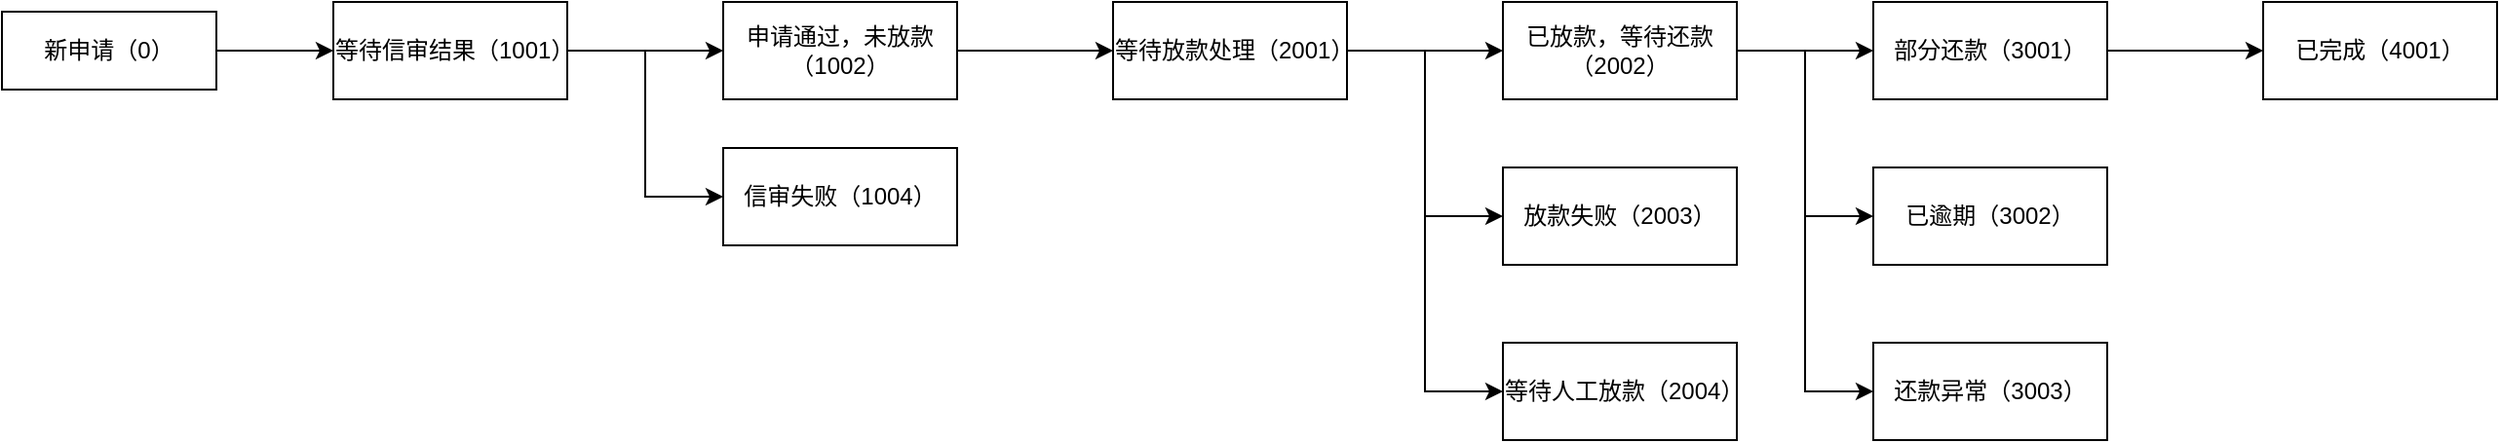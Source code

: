 <mxfile version="20.6.0" type="github">
  <diagram id="d1jQflfKN0uAdyGCnLyi" name="第 1 页">
    <mxGraphModel dx="1422" dy="794" grid="1" gridSize="10" guides="1" tooltips="1" connect="1" arrows="1" fold="1" page="1" pageScale="1" pageWidth="827" pageHeight="1169" math="0" shadow="0">
      <root>
        <mxCell id="0" />
        <mxCell id="1" parent="0" />
        <mxCell id="ZLOERHzJFg0DGiNdDyd4-3" value="" style="edgeStyle=orthogonalEdgeStyle;rounded=0;orthogonalLoop=1;jettySize=auto;html=1;fontSize=12;" edge="1" parent="1" source="ZLOERHzJFg0DGiNdDyd4-1" target="ZLOERHzJFg0DGiNdDyd4-2">
          <mxGeometry relative="1" as="geometry" />
        </mxCell>
        <mxCell id="ZLOERHzJFg0DGiNdDyd4-1" value="&lt;font style=&quot;font-size: 12px;&quot;&gt;新申请（0）&lt;/font&gt;" style="rounded=0;whiteSpace=wrap;html=1;" vertex="1" parent="1">
          <mxGeometry x="40" y="260" width="110" height="40" as="geometry" />
        </mxCell>
        <mxCell id="ZLOERHzJFg0DGiNdDyd4-5" value="" style="edgeStyle=orthogonalEdgeStyle;rounded=0;orthogonalLoop=1;jettySize=auto;html=1;fontSize=12;" edge="1" parent="1" source="ZLOERHzJFg0DGiNdDyd4-2" target="ZLOERHzJFg0DGiNdDyd4-4">
          <mxGeometry relative="1" as="geometry" />
        </mxCell>
        <mxCell id="ZLOERHzJFg0DGiNdDyd4-7" style="edgeStyle=orthogonalEdgeStyle;rounded=0;orthogonalLoop=1;jettySize=auto;html=1;entryX=0;entryY=0.5;entryDx=0;entryDy=0;fontSize=12;" edge="1" parent="1" source="ZLOERHzJFg0DGiNdDyd4-2" target="ZLOERHzJFg0DGiNdDyd4-6">
          <mxGeometry relative="1" as="geometry" />
        </mxCell>
        <mxCell id="ZLOERHzJFg0DGiNdDyd4-2" value="等待信审结果（1001）" style="whiteSpace=wrap;html=1;rounded=0;" vertex="1" parent="1">
          <mxGeometry x="210" y="255" width="120" height="50" as="geometry" />
        </mxCell>
        <mxCell id="ZLOERHzJFg0DGiNdDyd4-9" value="" style="edgeStyle=orthogonalEdgeStyle;rounded=0;orthogonalLoop=1;jettySize=auto;html=1;fontSize=12;" edge="1" parent="1" source="ZLOERHzJFg0DGiNdDyd4-4" target="ZLOERHzJFg0DGiNdDyd4-8">
          <mxGeometry relative="1" as="geometry" />
        </mxCell>
        <mxCell id="ZLOERHzJFg0DGiNdDyd4-4" value="申请通过，未放款（1002）" style="whiteSpace=wrap;html=1;rounded=0;" vertex="1" parent="1">
          <mxGeometry x="410" y="255" width="120" height="50" as="geometry" />
        </mxCell>
        <mxCell id="ZLOERHzJFg0DGiNdDyd4-6" value="信审失败（1004）" style="whiteSpace=wrap;html=1;rounded=0;fontSize=12;" vertex="1" parent="1">
          <mxGeometry x="410" y="330" width="120" height="50" as="geometry" />
        </mxCell>
        <mxCell id="ZLOERHzJFg0DGiNdDyd4-11" value="" style="edgeStyle=orthogonalEdgeStyle;rounded=0;orthogonalLoop=1;jettySize=auto;html=1;fontSize=12;" edge="1" parent="1" source="ZLOERHzJFg0DGiNdDyd4-8" target="ZLOERHzJFg0DGiNdDyd4-10">
          <mxGeometry relative="1" as="geometry" />
        </mxCell>
        <mxCell id="ZLOERHzJFg0DGiNdDyd4-15" style="edgeStyle=orthogonalEdgeStyle;rounded=0;orthogonalLoop=1;jettySize=auto;html=1;entryX=0;entryY=0.5;entryDx=0;entryDy=0;fontSize=12;" edge="1" parent="1" source="ZLOERHzJFg0DGiNdDyd4-8" target="ZLOERHzJFg0DGiNdDyd4-12">
          <mxGeometry relative="1" as="geometry" />
        </mxCell>
        <mxCell id="ZLOERHzJFg0DGiNdDyd4-16" style="edgeStyle=orthogonalEdgeStyle;rounded=0;orthogonalLoop=1;jettySize=auto;html=1;entryX=0;entryY=0.5;entryDx=0;entryDy=0;fontSize=12;" edge="1" parent="1" source="ZLOERHzJFg0DGiNdDyd4-8" target="ZLOERHzJFg0DGiNdDyd4-13">
          <mxGeometry relative="1" as="geometry" />
        </mxCell>
        <mxCell id="ZLOERHzJFg0DGiNdDyd4-8" value="等待放款处理（2001）" style="whiteSpace=wrap;html=1;rounded=0;" vertex="1" parent="1">
          <mxGeometry x="610" y="255" width="120" height="50" as="geometry" />
        </mxCell>
        <mxCell id="ZLOERHzJFg0DGiNdDyd4-19" style="edgeStyle=orthogonalEdgeStyle;rounded=0;orthogonalLoop=1;jettySize=auto;html=1;fontSize=12;" edge="1" parent="1" source="ZLOERHzJFg0DGiNdDyd4-10" target="ZLOERHzJFg0DGiNdDyd4-18">
          <mxGeometry relative="1" as="geometry" />
        </mxCell>
        <mxCell id="ZLOERHzJFg0DGiNdDyd4-24" style="edgeStyle=orthogonalEdgeStyle;rounded=0;orthogonalLoop=1;jettySize=auto;html=1;entryX=0;entryY=0.5;entryDx=0;entryDy=0;fontSize=12;" edge="1" parent="1" source="ZLOERHzJFg0DGiNdDyd4-10" target="ZLOERHzJFg0DGiNdDyd4-20">
          <mxGeometry relative="1" as="geometry" />
        </mxCell>
        <mxCell id="ZLOERHzJFg0DGiNdDyd4-25" style="edgeStyle=orthogonalEdgeStyle;rounded=0;orthogonalLoop=1;jettySize=auto;html=1;entryX=0;entryY=0.5;entryDx=0;entryDy=0;fontSize=12;" edge="1" parent="1" source="ZLOERHzJFg0DGiNdDyd4-10" target="ZLOERHzJFg0DGiNdDyd4-22">
          <mxGeometry relative="1" as="geometry" />
        </mxCell>
        <mxCell id="ZLOERHzJFg0DGiNdDyd4-10" value="已放款，等待还款（2002）" style="whiteSpace=wrap;html=1;rounded=0;" vertex="1" parent="1">
          <mxGeometry x="810" y="255" width="120" height="50" as="geometry" />
        </mxCell>
        <mxCell id="ZLOERHzJFg0DGiNdDyd4-12" value="放款失败（2003）" style="whiteSpace=wrap;html=1;rounded=0;fontSize=12;" vertex="1" parent="1">
          <mxGeometry x="810" y="340" width="120" height="50" as="geometry" />
        </mxCell>
        <mxCell id="ZLOERHzJFg0DGiNdDyd4-13" value="等待人工放款（2004）" style="whiteSpace=wrap;html=1;rounded=0;fontSize=12;" vertex="1" parent="1">
          <mxGeometry x="810" y="430" width="120" height="50" as="geometry" />
        </mxCell>
        <mxCell id="ZLOERHzJFg0DGiNdDyd4-27" value="" style="edgeStyle=orthogonalEdgeStyle;rounded=0;orthogonalLoop=1;jettySize=auto;html=1;fontSize=12;" edge="1" parent="1" source="ZLOERHzJFg0DGiNdDyd4-18" target="ZLOERHzJFg0DGiNdDyd4-26">
          <mxGeometry relative="1" as="geometry" />
        </mxCell>
        <mxCell id="ZLOERHzJFg0DGiNdDyd4-18" value="部分还款（3001）" style="whiteSpace=wrap;html=1;rounded=0;fontSize=12;" vertex="1" parent="1">
          <mxGeometry x="1000" y="255" width="120" height="50" as="geometry" />
        </mxCell>
        <mxCell id="ZLOERHzJFg0DGiNdDyd4-20" value="已逾期（3002）" style="whiteSpace=wrap;html=1;rounded=0;fontSize=12;" vertex="1" parent="1">
          <mxGeometry x="1000" y="340" width="120" height="50" as="geometry" />
        </mxCell>
        <mxCell id="ZLOERHzJFg0DGiNdDyd4-22" value="还款异常（3003）" style="whiteSpace=wrap;html=1;rounded=0;fontSize=12;" vertex="1" parent="1">
          <mxGeometry x="1000" y="430" width="120" height="50" as="geometry" />
        </mxCell>
        <mxCell id="ZLOERHzJFg0DGiNdDyd4-26" value="已完成（4001）" style="whiteSpace=wrap;html=1;rounded=0;fontSize=12;" vertex="1" parent="1">
          <mxGeometry x="1200" y="255" width="120" height="50" as="geometry" />
        </mxCell>
      </root>
    </mxGraphModel>
  </diagram>
</mxfile>
